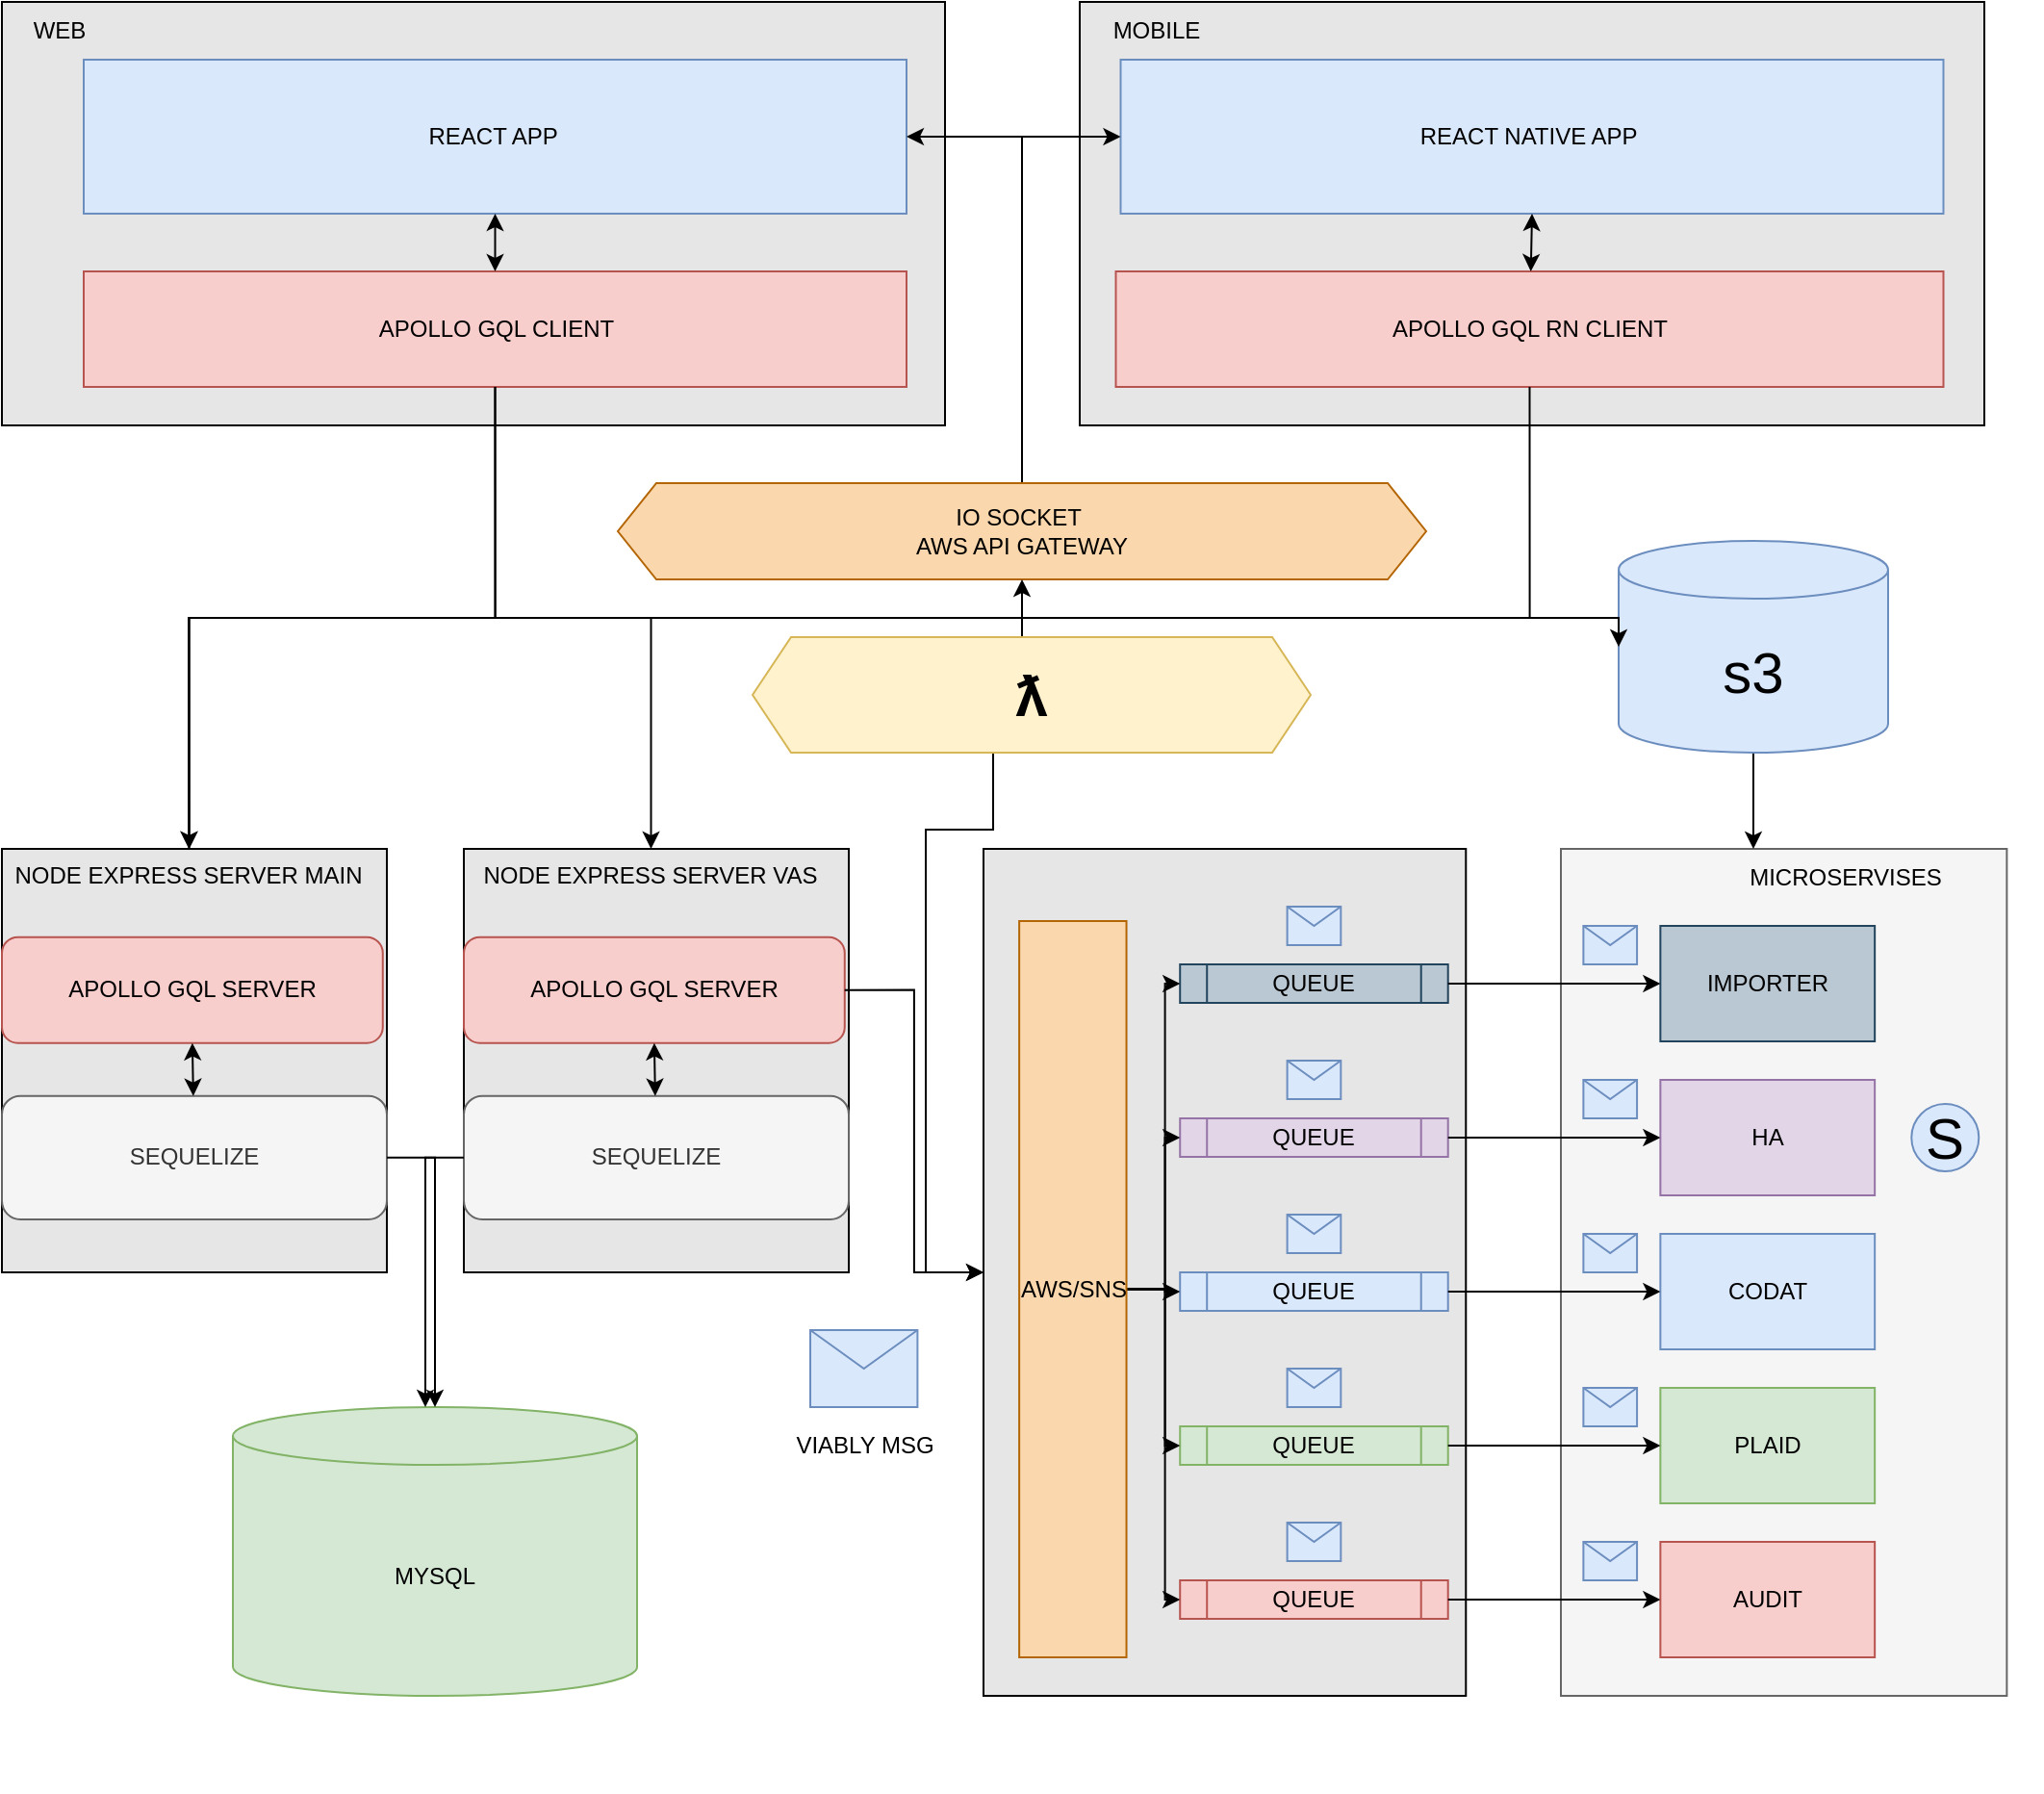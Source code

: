 <mxfile version="15.7.0" type="github">
  <diagram id="gJTgMCG7IN0Y8ldUqlCF" name="Page-1">
    <mxGraphModel dx="1398" dy="1120" grid="1" gridSize="10" guides="1" tooltips="1" connect="1" arrows="1" fold="1" page="0" pageScale="1" pageWidth="850" pageHeight="1100" math="0" shadow="0">
      <root>
        <mxCell id="0" />
        <mxCell id="1" parent="0" />
        <mxCell id="S0lHnNEAZjW_0c2R7nTY-52" value="" style="group" vertex="1" connectable="0" parent="1">
          <mxGeometry y="-120" width="490" height="220" as="geometry" />
        </mxCell>
        <mxCell id="d7HmzIaJGBtsEp_YvMJQ-57" value="" style="whiteSpace=wrap;html=1;fillColor=#E6E6E6;" parent="S0lHnNEAZjW_0c2R7nTY-52" vertex="1">
          <mxGeometry width="490" height="220" as="geometry" />
        </mxCell>
        <mxCell id="d7HmzIaJGBtsEp_YvMJQ-1" value="REACT APP&amp;nbsp;" style="rounded=0;whiteSpace=wrap;html=1;fillColor=#dae8fc;strokeColor=#6c8ebf;" parent="S0lHnNEAZjW_0c2R7nTY-52" vertex="1">
          <mxGeometry x="42.5" y="30" width="427.5" height="80" as="geometry" />
        </mxCell>
        <mxCell id="d7HmzIaJGBtsEp_YvMJQ-2" value="APOLLO GQL CLIENT" style="rounded=0;whiteSpace=wrap;html=1;fillColor=#f8cecc;strokeColor=#b85450;" parent="S0lHnNEAZjW_0c2R7nTY-52" vertex="1">
          <mxGeometry x="42.5" y="140" width="427.5" height="60" as="geometry" />
        </mxCell>
        <mxCell id="d7HmzIaJGBtsEp_YvMJQ-16" value="" style="endArrow=classic;startArrow=classic;html=1;rounded=0;entryX=0.5;entryY=1;entryDx=0;entryDy=0;" parent="S0lHnNEAZjW_0c2R7nTY-52" source="d7HmzIaJGBtsEp_YvMJQ-2" target="d7HmzIaJGBtsEp_YvMJQ-1" edge="1">
          <mxGeometry width="50" height="50" relative="1" as="geometry">
            <mxPoint x="410" y="300" as="sourcePoint" />
            <mxPoint x="460" y="250" as="targetPoint" />
          </mxGeometry>
        </mxCell>
        <mxCell id="d7HmzIaJGBtsEp_YvMJQ-65" value="WEB" style="text;html=1;strokeColor=none;fillColor=none;align=center;verticalAlign=middle;whiteSpace=wrap;rounded=0;" parent="S0lHnNEAZjW_0c2R7nTY-52" vertex="1">
          <mxGeometry width="60" height="30" as="geometry" />
        </mxCell>
        <mxCell id="S0lHnNEAZjW_0c2R7nTY-53" value="" style="group" vertex="1" connectable="0" parent="1">
          <mxGeometry x="560" y="-120" width="470" height="220" as="geometry" />
        </mxCell>
        <mxCell id="S0lHnNEAZjW_0c2R7nTY-47" value="" style="whiteSpace=wrap;html=1;fillColor=#E6E6E6;" vertex="1" parent="S0lHnNEAZjW_0c2R7nTY-53">
          <mxGeometry width="470" height="220" as="geometry" />
        </mxCell>
        <mxCell id="S0lHnNEAZjW_0c2R7nTY-48" value="REACT NATIVE APP&amp;nbsp;" style="rounded=0;whiteSpace=wrap;html=1;fillColor=#dae8fc;strokeColor=#6c8ebf;" vertex="1" parent="S0lHnNEAZjW_0c2R7nTY-53">
          <mxGeometry x="21.25" y="30" width="427.5" height="80" as="geometry" />
        </mxCell>
        <mxCell id="S0lHnNEAZjW_0c2R7nTY-49" value="APOLLO GQL RN CLIENT" style="rounded=0;whiteSpace=wrap;html=1;fillColor=#f8cecc;strokeColor=#b85450;" vertex="1" parent="S0lHnNEAZjW_0c2R7nTY-53">
          <mxGeometry x="18.75" y="140" width="430" height="60" as="geometry" />
        </mxCell>
        <mxCell id="S0lHnNEAZjW_0c2R7nTY-50" value="" style="endArrow=classic;startArrow=classic;html=1;rounded=0;entryX=0.5;entryY=1;entryDx=0;entryDy=0;" edge="1" parent="S0lHnNEAZjW_0c2R7nTY-53" source="S0lHnNEAZjW_0c2R7nTY-49" target="S0lHnNEAZjW_0c2R7nTY-48">
          <mxGeometry width="50" height="50" relative="1" as="geometry">
            <mxPoint x="480" y="300" as="sourcePoint" />
            <mxPoint x="530" y="250" as="targetPoint" />
          </mxGeometry>
        </mxCell>
        <mxCell id="S0lHnNEAZjW_0c2R7nTY-51" value="MOBILE" style="text;html=1;strokeColor=none;fillColor=none;align=center;verticalAlign=middle;whiteSpace=wrap;rounded=0;" vertex="1" parent="S0lHnNEAZjW_0c2R7nTY-53">
          <mxGeometry x="10" width="60" height="30" as="geometry" />
        </mxCell>
        <mxCell id="S0lHnNEAZjW_0c2R7nTY-54" value="" style="group" vertex="1" connectable="0" parent="1">
          <mxGeometry y="310" width="1059.999" height="500" as="geometry" />
        </mxCell>
        <mxCell id="S0lHnNEAZjW_0c2R7nTY-133" value="" style="group" vertex="1" connectable="0" parent="S0lHnNEAZjW_0c2R7nTY-54">
          <mxGeometry x="810" y="10" width="249.999" height="440" as="geometry" />
        </mxCell>
        <mxCell id="S0lHnNEAZjW_0c2R7nTY-3" value="" style="whiteSpace=wrap;html=1;fillColor=#f5f5f5;strokeColor=#666666;fontColor=#333333;" vertex="1" parent="S0lHnNEAZjW_0c2R7nTY-133">
          <mxGeometry width="231.69" height="440" as="geometry" />
        </mxCell>
        <mxCell id="d7HmzIaJGBtsEp_YvMJQ-22" value="IMPORTER" style="rounded=0;whiteSpace=wrap;html=1;fillColor=#bac8d3;strokeColor=#23445d;" parent="S0lHnNEAZjW_0c2R7nTY-133" vertex="1">
          <mxGeometry x="51.686" y="40" width="111.397" height="60" as="geometry" />
        </mxCell>
        <mxCell id="d7HmzIaJGBtsEp_YvMJQ-23" value="HA" style="rounded=0;whiteSpace=wrap;html=1;fillColor=#e1d5e7;strokeColor=#9673a6;glass=0;" parent="S0lHnNEAZjW_0c2R7nTY-133" vertex="1">
          <mxGeometry x="51.686" y="120" width="111.397" height="60" as="geometry" />
        </mxCell>
        <mxCell id="d7HmzIaJGBtsEp_YvMJQ-66" value="CODAT" style="rounded=0;whiteSpace=wrap;html=1;fillColor=#dae8fc;strokeColor=#6c8ebf;" parent="S0lHnNEAZjW_0c2R7nTY-133" vertex="1">
          <mxGeometry x="51.686" y="200" width="111.397" height="60" as="geometry" />
        </mxCell>
        <mxCell id="S0lHnNEAZjW_0c2R7nTY-4" value="MICROSERVISES" style="text;html=1;strokeColor=none;fillColor=none;align=center;verticalAlign=middle;whiteSpace=wrap;rounded=0;" vertex="1" parent="S0lHnNEAZjW_0c2R7nTY-133">
          <mxGeometry x="45.771" width="204.228" height="30" as="geometry" />
        </mxCell>
        <mxCell id="S0lHnNEAZjW_0c2R7nTY-10" value="PLAID" style="rounded=0;whiteSpace=wrap;html=1;fillColor=#d5e8d4;strokeColor=#82b366;" vertex="1" parent="S0lHnNEAZjW_0c2R7nTY-133">
          <mxGeometry x="51.686" y="280" width="111.397" height="60" as="geometry" />
        </mxCell>
        <mxCell id="S0lHnNEAZjW_0c2R7nTY-12" value="AUDIT" style="rounded=0;whiteSpace=wrap;html=1;fillColor=#f8cecc;strokeColor=#b85450;" vertex="1" parent="S0lHnNEAZjW_0c2R7nTY-133">
          <mxGeometry x="51.686" y="360" width="111.397" height="60" as="geometry" />
        </mxCell>
        <mxCell id="S0lHnNEAZjW_0c2R7nTY-116" value="" style="shape=message;html=1;whiteSpace=wrap;html=1;outlineConnect=0;fillColor=#dae8fc;strokeColor=#6c8ebf;" vertex="1" parent="S0lHnNEAZjW_0c2R7nTY-133">
          <mxGeometry x="11.692" y="40" width="27.849" height="20" as="geometry" />
        </mxCell>
        <mxCell id="S0lHnNEAZjW_0c2R7nTY-117" value="" style="shape=message;html=1;whiteSpace=wrap;html=1;outlineConnect=0;fillColor=#dae8fc;strokeColor=#6c8ebf;" vertex="1" parent="S0lHnNEAZjW_0c2R7nTY-133">
          <mxGeometry x="11.692" y="120" width="27.849" height="20" as="geometry" />
        </mxCell>
        <mxCell id="S0lHnNEAZjW_0c2R7nTY-118" value="" style="shape=message;html=1;whiteSpace=wrap;html=1;outlineConnect=0;fillColor=#dae8fc;strokeColor=#6c8ebf;" vertex="1" parent="S0lHnNEAZjW_0c2R7nTY-133">
          <mxGeometry x="11.692" y="200" width="27.849" height="20" as="geometry" />
        </mxCell>
        <mxCell id="S0lHnNEAZjW_0c2R7nTY-119" value="" style="shape=message;html=1;whiteSpace=wrap;html=1;outlineConnect=0;fillColor=#dae8fc;strokeColor=#6c8ebf;" vertex="1" parent="S0lHnNEAZjW_0c2R7nTY-133">
          <mxGeometry x="11.692" y="280" width="27.849" height="20" as="geometry" />
        </mxCell>
        <mxCell id="S0lHnNEAZjW_0c2R7nTY-120" value="" style="shape=message;html=1;whiteSpace=wrap;html=1;outlineConnect=0;fillColor=#dae8fc;strokeColor=#6c8ebf;" vertex="1" parent="S0lHnNEAZjW_0c2R7nTY-133">
          <mxGeometry x="11.692" y="360" width="27.849" height="20" as="geometry" />
        </mxCell>
        <mxCell id="S0lHnNEAZjW_0c2R7nTY-121" value="" style="shape=image;html=1;verticalAlign=top;verticalLabelPosition=bottom;labelBackgroundColor=#ffffff;imageAspect=0;aspect=fixed;image=https://cdn4.iconfinder.com/data/icons/free-line-christmas-icons/24/Snowflake-128.png;rounded=0;glass=0;fontSize=30;" vertex="1" parent="S0lHnNEAZjW_0c2R7nTY-133">
          <mxGeometry x="182.15" y="50" width="40" height="40" as="geometry" />
        </mxCell>
        <mxCell id="S0lHnNEAZjW_0c2R7nTY-122" value="S" style="ellipse;whiteSpace=wrap;html=1;aspect=fixed;rounded=0;glass=0;fontSize=30;fillColor=#dae8fc;strokeColor=#6c8ebf;" vertex="1" parent="S0lHnNEAZjW_0c2R7nTY-133">
          <mxGeometry x="182.15" y="132.5" width="35" height="35" as="geometry" />
        </mxCell>
        <mxCell id="d7HmzIaJGBtsEp_YvMJQ-3" value="MYSQL" style="shape=cylinder3;whiteSpace=wrap;html=1;boundedLbl=1;backgroundOutline=1;size=15;fillColor=#d5e8d4;strokeColor=#82b366;" parent="S0lHnNEAZjW_0c2R7nTY-54" vertex="1">
          <mxGeometry x="120" y="300" width="210" height="150" as="geometry" />
        </mxCell>
        <mxCell id="S0lHnNEAZjW_0c2R7nTY-124" value="" style="group" vertex="1" connectable="0" parent="S0lHnNEAZjW_0c2R7nTY-54">
          <mxGeometry x="240" y="10" width="200" height="220" as="geometry" />
        </mxCell>
        <mxCell id="d7HmzIaJGBtsEp_YvMJQ-17" value="" style="whiteSpace=wrap;html=1;fillColor=#E6E6E6;" parent="S0lHnNEAZjW_0c2R7nTY-124" vertex="1">
          <mxGeometry x="0.004" width="199.996" height="220" as="geometry" />
        </mxCell>
        <mxCell id="d7HmzIaJGBtsEp_YvMJQ-18" value="NODE EXPRESS SERVER VAS" style="text;html=1;strokeColor=none;fillColor=none;align=center;verticalAlign=middle;whiteSpace=wrap;rounded=0;" parent="S0lHnNEAZjW_0c2R7nTY-124" vertex="1">
          <mxGeometry width="194.499" height="27.5" as="geometry" />
        </mxCell>
        <mxCell id="d7HmzIaJGBtsEp_YvMJQ-20" value="APOLLO GQL SERVER" style="rounded=1;whiteSpace=wrap;html=1;fillColor=#f8cecc;strokeColor=#b85450;" parent="S0lHnNEAZjW_0c2R7nTY-124" vertex="1">
          <mxGeometry x="0.004" y="45.833" width="197.881" height="55" as="geometry" />
        </mxCell>
        <mxCell id="d7HmzIaJGBtsEp_YvMJQ-38" value="SEQUELIZE" style="rounded=1;whiteSpace=wrap;html=1;fillColor=#f5f5f5;fontColor=#333333;strokeColor=#666666;" parent="S0lHnNEAZjW_0c2R7nTY-124" vertex="1">
          <mxGeometry x="0.004" y="128.333" width="199.996" height="64.167" as="geometry" />
        </mxCell>
        <mxCell id="S0lHnNEAZjW_0c2R7nTY-42" value="" style="endArrow=classic;startArrow=classic;html=1;rounded=0;entryX=0.5;entryY=1;entryDx=0;entryDy=0;" edge="1" parent="S0lHnNEAZjW_0c2R7nTY-124" source="d7HmzIaJGBtsEp_YvMJQ-38" target="d7HmzIaJGBtsEp_YvMJQ-20">
          <mxGeometry width="50" height="50" relative="1" as="geometry">
            <mxPoint x="348.176" y="137.5" as="sourcePoint" />
            <mxPoint x="392.38" y="91.667" as="targetPoint" />
          </mxGeometry>
        </mxCell>
        <mxCell id="S0lHnNEAZjW_0c2R7nTY-125" value="" style="group" vertex="1" connectable="0" parent="S0lHnNEAZjW_0c2R7nTY-54">
          <mxGeometry y="10" width="200" height="220" as="geometry" />
        </mxCell>
        <mxCell id="S0lHnNEAZjW_0c2R7nTY-126" value="" style="whiteSpace=wrap;html=1;fillColor=#E6E6E6;" vertex="1" parent="S0lHnNEAZjW_0c2R7nTY-125">
          <mxGeometry x="0.004" width="199.996" height="220" as="geometry" />
        </mxCell>
        <mxCell id="S0lHnNEAZjW_0c2R7nTY-127" value="NODE EXPRESS SERVER MAIN" style="text;html=1;strokeColor=none;fillColor=none;align=center;verticalAlign=middle;whiteSpace=wrap;rounded=0;" vertex="1" parent="S0lHnNEAZjW_0c2R7nTY-125">
          <mxGeometry width="194.499" height="27.5" as="geometry" />
        </mxCell>
        <mxCell id="S0lHnNEAZjW_0c2R7nTY-128" value="APOLLO GQL SERVER" style="rounded=1;whiteSpace=wrap;html=1;fillColor=#f8cecc;strokeColor=#b85450;" vertex="1" parent="S0lHnNEAZjW_0c2R7nTY-125">
          <mxGeometry x="0.004" y="45.833" width="197.881" height="55" as="geometry" />
        </mxCell>
        <mxCell id="S0lHnNEAZjW_0c2R7nTY-129" value="SEQUELIZE" style="rounded=1;whiteSpace=wrap;html=1;fillColor=#f5f5f5;fontColor=#333333;strokeColor=#666666;" vertex="1" parent="S0lHnNEAZjW_0c2R7nTY-125">
          <mxGeometry x="0.004" y="128.333" width="199.996" height="64.167" as="geometry" />
        </mxCell>
        <mxCell id="S0lHnNEAZjW_0c2R7nTY-130" value="" style="endArrow=classic;startArrow=classic;html=1;rounded=0;entryX=0.5;entryY=1;entryDx=0;entryDy=0;" edge="1" parent="S0lHnNEAZjW_0c2R7nTY-125" source="S0lHnNEAZjW_0c2R7nTY-129" target="S0lHnNEAZjW_0c2R7nTY-128">
          <mxGeometry width="50" height="50" relative="1" as="geometry">
            <mxPoint x="348.176" y="137.5" as="sourcePoint" />
            <mxPoint x="392.38" y="91.667" as="targetPoint" />
          </mxGeometry>
        </mxCell>
        <mxCell id="S0lHnNEAZjW_0c2R7nTY-138" style="edgeStyle=orthogonalEdgeStyle;rounded=0;orthogonalLoop=1;jettySize=auto;html=1;exitX=1;exitY=0.5;exitDx=0;exitDy=0;entryX=0.5;entryY=0;entryDx=0;entryDy=0;entryPerimeter=0;fontSize=30;" edge="1" parent="S0lHnNEAZjW_0c2R7nTY-54" source="S0lHnNEAZjW_0c2R7nTY-129" target="d7HmzIaJGBtsEp_YvMJQ-3">
          <mxGeometry relative="1" as="geometry" />
        </mxCell>
        <mxCell id="S0lHnNEAZjW_0c2R7nTY-134" value="" style="group" vertex="1" connectable="0" parent="S0lHnNEAZjW_0c2R7nTY-54">
          <mxGeometry x="509.997" y="10" width="250.643" height="440" as="geometry" />
        </mxCell>
        <mxCell id="S0lHnNEAZjW_0c2R7nTY-58" value="" style="whiteSpace=wrap;html=1;fillColor=#E6E6E6;" vertex="1" parent="S0lHnNEAZjW_0c2R7nTY-134">
          <mxGeometry width="250.643" height="440" as="geometry" />
        </mxCell>
        <mxCell id="S0lHnNEAZjW_0c2R7nTY-14" value="&lt;span&gt;QUEUE&lt;/span&gt;" style="shape=process;whiteSpace=wrap;html=1;backgroundOutline=1;rounded=0;glass=0;fillColor=#bac8d3;strokeColor=#23445d;" vertex="1" parent="S0lHnNEAZjW_0c2R7nTY-134">
          <mxGeometry x="102.114" y="60" width="139.246" height="20" as="geometry" />
        </mxCell>
        <mxCell id="S0lHnNEAZjW_0c2R7nTY-15" value="QUEUE" style="shape=process;whiteSpace=wrap;html=1;backgroundOutline=1;rounded=0;glass=0;fillColor=#e1d5e7;strokeColor=#9673a6;" vertex="1" parent="S0lHnNEAZjW_0c2R7nTY-134">
          <mxGeometry x="102.114" y="140" width="139.246" height="20" as="geometry" />
        </mxCell>
        <mxCell id="S0lHnNEAZjW_0c2R7nTY-16" value="&lt;span&gt;QUEUE&lt;/span&gt;" style="shape=process;whiteSpace=wrap;html=1;backgroundOutline=1;rounded=0;glass=0;fillColor=#dae8fc;strokeColor=#6c8ebf;" vertex="1" parent="S0lHnNEAZjW_0c2R7nTY-134">
          <mxGeometry x="102.114" y="220" width="139.246" height="20" as="geometry" />
        </mxCell>
        <mxCell id="S0lHnNEAZjW_0c2R7nTY-17" value="&lt;span&gt;QUEUE&lt;/span&gt;" style="shape=process;whiteSpace=wrap;html=1;backgroundOutline=1;rounded=0;glass=0;fillColor=#d5e8d4;strokeColor=#82b366;" vertex="1" parent="S0lHnNEAZjW_0c2R7nTY-134">
          <mxGeometry x="102.114" y="300" width="139.246" height="20" as="geometry" />
        </mxCell>
        <mxCell id="S0lHnNEAZjW_0c2R7nTY-18" value="&lt;span&gt;QUEUE&lt;/span&gt;" style="shape=process;whiteSpace=wrap;html=1;backgroundOutline=1;rounded=0;glass=0;fillColor=#f8cecc;strokeColor=#b85450;" vertex="1" parent="S0lHnNEAZjW_0c2R7nTY-134">
          <mxGeometry x="102.114" y="380" width="139.246" height="20" as="geometry" />
        </mxCell>
        <mxCell id="S0lHnNEAZjW_0c2R7nTY-27" value="" style="shape=message;html=1;whiteSpace=wrap;html=1;outlineConnect=0;fillColor=#dae8fc;strokeColor=#6c8ebf;" vertex="1" parent="S0lHnNEAZjW_0c2R7nTY-134">
          <mxGeometry x="157.812" y="30" width="27.849" height="20" as="geometry" />
        </mxCell>
        <mxCell id="S0lHnNEAZjW_0c2R7nTY-28" value="" style="shape=message;html=1;whiteSpace=wrap;html=1;outlineConnect=0;fillColor=#dae8fc;strokeColor=#6c8ebf;" vertex="1" parent="S0lHnNEAZjW_0c2R7nTY-134">
          <mxGeometry x="157.812" y="110" width="27.849" height="20" as="geometry" />
        </mxCell>
        <mxCell id="S0lHnNEAZjW_0c2R7nTY-29" value="" style="shape=message;html=1;whiteSpace=wrap;html=1;outlineConnect=0;fillColor=#dae8fc;strokeColor=#6c8ebf;" vertex="1" parent="S0lHnNEAZjW_0c2R7nTY-134">
          <mxGeometry x="157.812" y="190" width="27.849" height="20" as="geometry" />
        </mxCell>
        <mxCell id="S0lHnNEAZjW_0c2R7nTY-30" value="" style="shape=message;html=1;whiteSpace=wrap;html=1;outlineConnect=0;fillColor=#dae8fc;strokeColor=#6c8ebf;" vertex="1" parent="S0lHnNEAZjW_0c2R7nTY-134">
          <mxGeometry x="157.812" y="270" width="27.849" height="20" as="geometry" />
        </mxCell>
        <mxCell id="S0lHnNEAZjW_0c2R7nTY-31" value="" style="shape=message;html=1;whiteSpace=wrap;html=1;outlineConnect=0;fillColor=#dae8fc;strokeColor=#6c8ebf;" vertex="1" parent="S0lHnNEAZjW_0c2R7nTY-134">
          <mxGeometry x="157.812" y="350" width="27.849" height="20" as="geometry" />
        </mxCell>
        <mxCell id="S0lHnNEAZjW_0c2R7nTY-61" style="edgeStyle=orthogonalEdgeStyle;rounded=0;orthogonalLoop=1;jettySize=auto;html=1;exitX=1;exitY=0.5;exitDx=0;exitDy=0;" edge="1" parent="S0lHnNEAZjW_0c2R7nTY-134" source="S0lHnNEAZjW_0c2R7nTY-55" target="S0lHnNEAZjW_0c2R7nTY-14">
          <mxGeometry relative="1" as="geometry" />
        </mxCell>
        <mxCell id="S0lHnNEAZjW_0c2R7nTY-62" style="edgeStyle=orthogonalEdgeStyle;rounded=0;orthogonalLoop=1;jettySize=auto;html=1;exitX=1;exitY=0.5;exitDx=0;exitDy=0;entryX=0;entryY=0.5;entryDx=0;entryDy=0;" edge="1" parent="S0lHnNEAZjW_0c2R7nTY-134" source="S0lHnNEAZjW_0c2R7nTY-55" target="S0lHnNEAZjW_0c2R7nTY-15">
          <mxGeometry relative="1" as="geometry" />
        </mxCell>
        <mxCell id="S0lHnNEAZjW_0c2R7nTY-64" style="edgeStyle=orthogonalEdgeStyle;rounded=0;orthogonalLoop=1;jettySize=auto;html=1;exitX=1;exitY=0.5;exitDx=0;exitDy=0;" edge="1" parent="S0lHnNEAZjW_0c2R7nTY-134" source="S0lHnNEAZjW_0c2R7nTY-55" target="S0lHnNEAZjW_0c2R7nTY-16">
          <mxGeometry relative="1" as="geometry" />
        </mxCell>
        <mxCell id="S0lHnNEAZjW_0c2R7nTY-67" style="edgeStyle=orthogonalEdgeStyle;rounded=0;orthogonalLoop=1;jettySize=auto;html=1;exitX=1;exitY=0.5;exitDx=0;exitDy=0;entryX=0;entryY=0.5;entryDx=0;entryDy=0;" edge="1" parent="S0lHnNEAZjW_0c2R7nTY-134" source="S0lHnNEAZjW_0c2R7nTY-55" target="S0lHnNEAZjW_0c2R7nTY-17">
          <mxGeometry relative="1" as="geometry" />
        </mxCell>
        <mxCell id="S0lHnNEAZjW_0c2R7nTY-68" style="edgeStyle=orthogonalEdgeStyle;rounded=0;orthogonalLoop=1;jettySize=auto;html=1;exitX=1;exitY=0.5;exitDx=0;exitDy=0;entryX=0;entryY=0.5;entryDx=0;entryDy=0;" edge="1" parent="S0lHnNEAZjW_0c2R7nTY-134" source="S0lHnNEAZjW_0c2R7nTY-55" target="S0lHnNEAZjW_0c2R7nTY-18">
          <mxGeometry relative="1" as="geometry" />
        </mxCell>
        <mxCell id="S0lHnNEAZjW_0c2R7nTY-55" value="AWS/SNS" style="rounded=0;whiteSpace=wrap;html=1;glass=0;fillColor=#fad7ac;strokeColor=#b46504;" vertex="1" parent="S0lHnNEAZjW_0c2R7nTY-134">
          <mxGeometry x="18.566" y="37.5" width="55.699" height="382.5" as="geometry" />
        </mxCell>
        <mxCell id="S0lHnNEAZjW_0c2R7nTY-33" style="edgeStyle=orthogonalEdgeStyle;rounded=0;orthogonalLoop=1;jettySize=auto;html=1;exitX=1;exitY=0.5;exitDx=0;exitDy=0;entryX=0;entryY=0.5;entryDx=0;entryDy=0;" edge="1" parent="S0lHnNEAZjW_0c2R7nTY-54" source="S0lHnNEAZjW_0c2R7nTY-14" target="d7HmzIaJGBtsEp_YvMJQ-22">
          <mxGeometry relative="1" as="geometry" />
        </mxCell>
        <mxCell id="S0lHnNEAZjW_0c2R7nTY-39" style="edgeStyle=orthogonalEdgeStyle;rounded=0;orthogonalLoop=1;jettySize=auto;html=1;exitX=1;exitY=0.5;exitDx=0;exitDy=0;entryX=0;entryY=0.5;entryDx=0;entryDy=0;" edge="1" parent="S0lHnNEAZjW_0c2R7nTY-54" source="S0lHnNEAZjW_0c2R7nTY-15" target="d7HmzIaJGBtsEp_YvMJQ-23">
          <mxGeometry relative="1" as="geometry" />
        </mxCell>
        <mxCell id="S0lHnNEAZjW_0c2R7nTY-35" style="edgeStyle=orthogonalEdgeStyle;rounded=0;orthogonalLoop=1;jettySize=auto;html=1;exitX=1;exitY=0.5;exitDx=0;exitDy=0;entryX=0;entryY=0.5;entryDx=0;entryDy=0;" edge="1" parent="S0lHnNEAZjW_0c2R7nTY-54" source="S0lHnNEAZjW_0c2R7nTY-16" target="d7HmzIaJGBtsEp_YvMJQ-66">
          <mxGeometry relative="1" as="geometry" />
        </mxCell>
        <mxCell id="S0lHnNEAZjW_0c2R7nTY-36" style="edgeStyle=orthogonalEdgeStyle;rounded=0;orthogonalLoop=1;jettySize=auto;html=1;exitX=1;exitY=0.5;exitDx=0;exitDy=0;entryX=0;entryY=0.5;entryDx=0;entryDy=0;" edge="1" parent="S0lHnNEAZjW_0c2R7nTY-54" source="S0lHnNEAZjW_0c2R7nTY-17" target="S0lHnNEAZjW_0c2R7nTY-10">
          <mxGeometry relative="1" as="geometry" />
        </mxCell>
        <mxCell id="S0lHnNEAZjW_0c2R7nTY-37" style="edgeStyle=orthogonalEdgeStyle;rounded=0;orthogonalLoop=1;jettySize=auto;html=1;exitX=1;exitY=0.5;exitDx=0;exitDy=0;entryX=0;entryY=0.5;entryDx=0;entryDy=0;" edge="1" parent="S0lHnNEAZjW_0c2R7nTY-54" source="S0lHnNEAZjW_0c2R7nTY-18" target="S0lHnNEAZjW_0c2R7nTY-12">
          <mxGeometry relative="1" as="geometry" />
        </mxCell>
        <mxCell id="S0lHnNEAZjW_0c2R7nTY-140" style="edgeStyle=orthogonalEdgeStyle;rounded=0;orthogonalLoop=1;jettySize=auto;html=1;exitX=1;exitY=0.5;exitDx=0;exitDy=0;fontSize=30;" edge="1" parent="S0lHnNEAZjW_0c2R7nTY-54" source="d7HmzIaJGBtsEp_YvMJQ-20" target="S0lHnNEAZjW_0c2R7nTY-58">
          <mxGeometry relative="1" as="geometry" />
        </mxCell>
        <mxCell id="S0lHnNEAZjW_0c2R7nTY-8" value="" style="shape=message;html=1;whiteSpace=wrap;html=1;outlineConnect=0;fillColor=#dae8fc;strokeColor=#6c8ebf;" vertex="1" parent="S0lHnNEAZjW_0c2R7nTY-54">
          <mxGeometry x="420.003" y="260" width="55.699" height="40" as="geometry" />
        </mxCell>
        <mxCell id="S0lHnNEAZjW_0c2R7nTY-9" value="VIABLY MSG" style="text;html=1;align=center;verticalAlign=middle;resizable=0;points=[];autosize=1;strokeColor=none;fillColor=none;" vertex="1" parent="S0lHnNEAZjW_0c2R7nTY-54">
          <mxGeometry x="402.849" y="310" width="90" height="20" as="geometry" />
        </mxCell>
        <mxCell id="S0lHnNEAZjW_0c2R7nTY-72" style="edgeStyle=orthogonalEdgeStyle;rounded=0;orthogonalLoop=1;jettySize=auto;html=1;exitX=0.5;exitY=0;exitDx=0;exitDy=0;entryX=1;entryY=0.5;entryDx=0;entryDy=0;fontSize=30;" edge="1" parent="1" source="S0lHnNEAZjW_0c2R7nTY-57" target="d7HmzIaJGBtsEp_YvMJQ-1">
          <mxGeometry relative="1" as="geometry" />
        </mxCell>
        <mxCell id="S0lHnNEAZjW_0c2R7nTY-73" style="edgeStyle=orthogonalEdgeStyle;rounded=0;orthogonalLoop=1;jettySize=auto;html=1;exitX=0.5;exitY=0;exitDx=0;exitDy=0;entryX=0;entryY=0.5;entryDx=0;entryDy=0;fontSize=30;" edge="1" parent="1" source="S0lHnNEAZjW_0c2R7nTY-57" target="S0lHnNEAZjW_0c2R7nTY-48">
          <mxGeometry relative="1" as="geometry" />
        </mxCell>
        <mxCell id="S0lHnNEAZjW_0c2R7nTY-57" value="IO SOCKET&amp;nbsp;&lt;br&gt;AWS API GATEWAY" style="shape=hexagon;perimeter=hexagonPerimeter2;whiteSpace=wrap;html=1;fixedSize=1;rounded=0;glass=0;fillColor=#fad7ac;strokeColor=#b46504;" vertex="1" parent="1">
          <mxGeometry x="320" y="130" width="420" height="50" as="geometry" />
        </mxCell>
        <mxCell id="S0lHnNEAZjW_0c2R7nTY-74" style="edgeStyle=orthogonalEdgeStyle;rounded=0;orthogonalLoop=1;jettySize=auto;html=1;exitX=0.5;exitY=0;exitDx=0;exitDy=0;entryX=0.5;entryY=1;entryDx=0;entryDy=0;fontSize=30;" edge="1" parent="1" source="S0lHnNEAZjW_0c2R7nTY-70" target="S0lHnNEAZjW_0c2R7nTY-57">
          <mxGeometry relative="1" as="geometry" />
        </mxCell>
        <mxCell id="S0lHnNEAZjW_0c2R7nTY-142" style="edgeStyle=orthogonalEdgeStyle;rounded=0;orthogonalLoop=1;jettySize=auto;html=1;exitX=0.5;exitY=1;exitDx=0;exitDy=0;entryX=0;entryY=0.5;entryDx=0;entryDy=0;fontSize=30;" edge="1" parent="1" source="S0lHnNEAZjW_0c2R7nTY-70" target="S0lHnNEAZjW_0c2R7nTY-58">
          <mxGeometry relative="1" as="geometry">
            <Array as="points">
              <mxPoint x="515" y="310" />
              <mxPoint x="480" y="310" />
              <mxPoint x="480" y="540" />
            </Array>
          </mxGeometry>
        </mxCell>
        <mxCell id="S0lHnNEAZjW_0c2R7nTY-70" value="&lt;font style=&quot;font-size: 30px&quot;&gt;&lt;b&gt;ƛ&lt;/b&gt;&lt;/font&gt;" style="shape=hexagon;perimeter=hexagonPerimeter2;whiteSpace=wrap;html=1;fixedSize=1;rounded=0;glass=0;fillColor=#fff2cc;strokeColor=#d6b656;" vertex="1" parent="1">
          <mxGeometry x="390" y="210" width="290" height="60" as="geometry" />
        </mxCell>
        <mxCell id="S0lHnNEAZjW_0c2R7nTY-139" style="edgeStyle=orthogonalEdgeStyle;rounded=0;orthogonalLoop=1;jettySize=auto;html=1;exitX=0;exitY=0.5;exitDx=0;exitDy=0;fontSize=30;" edge="1" parent="1" source="d7HmzIaJGBtsEp_YvMJQ-38">
          <mxGeometry relative="1" as="geometry">
            <mxPoint x="220" y="610" as="targetPoint" />
          </mxGeometry>
        </mxCell>
        <mxCell id="S0lHnNEAZjW_0c2R7nTY-143" style="edgeStyle=orthogonalEdgeStyle;rounded=0;orthogonalLoop=1;jettySize=auto;html=1;exitX=0.5;exitY=1;exitDx=0;exitDy=0;entryX=0.5;entryY=0;entryDx=0;entryDy=0;fontSize=30;" edge="1" parent="1" source="d7HmzIaJGBtsEp_YvMJQ-2" target="S0lHnNEAZjW_0c2R7nTY-127">
          <mxGeometry relative="1" as="geometry" />
        </mxCell>
        <mxCell id="S0lHnNEAZjW_0c2R7nTY-144" style="edgeStyle=orthogonalEdgeStyle;rounded=0;orthogonalLoop=1;jettySize=auto;html=1;exitX=0.5;exitY=1;exitDx=0;exitDy=0;fontSize=30;" edge="1" parent="1" source="d7HmzIaJGBtsEp_YvMJQ-2" target="d7HmzIaJGBtsEp_YvMJQ-18">
          <mxGeometry relative="1" as="geometry" />
        </mxCell>
        <mxCell id="S0lHnNEAZjW_0c2R7nTY-145" style="edgeStyle=orthogonalEdgeStyle;rounded=0;orthogonalLoop=1;jettySize=auto;html=1;exitX=0.5;exitY=1;exitDx=0;exitDy=0;entryX=0.5;entryY=0;entryDx=0;entryDy=0;fontSize=30;" edge="1" parent="1" source="S0lHnNEAZjW_0c2R7nTY-49" target="S0lHnNEAZjW_0c2R7nTY-127">
          <mxGeometry relative="1" as="geometry" />
        </mxCell>
        <mxCell id="S0lHnNEAZjW_0c2R7nTY-148" style="edgeStyle=orthogonalEdgeStyle;rounded=0;orthogonalLoop=1;jettySize=auto;html=1;exitX=0.5;exitY=1;exitDx=0;exitDy=0;exitPerimeter=0;fontSize=30;" edge="1" parent="1" source="S0lHnNEAZjW_0c2R7nTY-146">
          <mxGeometry relative="1" as="geometry">
            <mxPoint x="910" y="320" as="targetPoint" />
          </mxGeometry>
        </mxCell>
        <mxCell id="S0lHnNEAZjW_0c2R7nTY-146" value="s3" style="shape=cylinder3;whiteSpace=wrap;html=1;boundedLbl=1;backgroundOutline=1;size=15;rounded=0;glass=0;fontSize=30;fillColor=#dae8fc;strokeColor=#6c8ebf;" vertex="1" parent="1">
          <mxGeometry x="840" y="160" width="140" height="110" as="geometry" />
        </mxCell>
        <mxCell id="S0lHnNEAZjW_0c2R7nTY-149" style="edgeStyle=orthogonalEdgeStyle;rounded=0;orthogonalLoop=1;jettySize=auto;html=1;exitX=0.5;exitY=0;exitDx=0;exitDy=0;entryX=0;entryY=0.5;entryDx=0;entryDy=0;entryPerimeter=0;fontSize=30;" edge="1" parent="1" source="S0lHnNEAZjW_0c2R7nTY-127" target="S0lHnNEAZjW_0c2R7nTY-146">
          <mxGeometry relative="1" as="geometry">
            <Array as="points">
              <mxPoint x="97" y="200" />
              <mxPoint x="840" y="200" />
            </Array>
          </mxGeometry>
        </mxCell>
      </root>
    </mxGraphModel>
  </diagram>
</mxfile>
